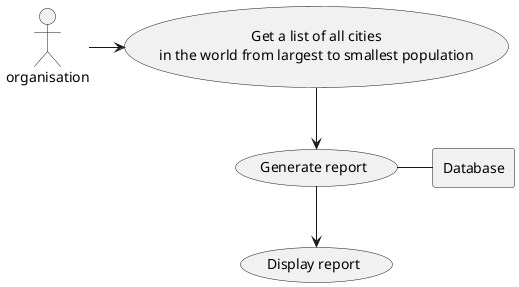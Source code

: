 @startuml
'https://plantuml.com/use-case-diagram

:organisation: as User

rectangle Database

usecase UC1 as "Get a list of all cities
in the world from largest to smallest population"

usecase Use as "Generate report"

usecase Display as "Display report"

User -> UC1
UC1 --> Use
Use - Database
Use --> Display

@enduml